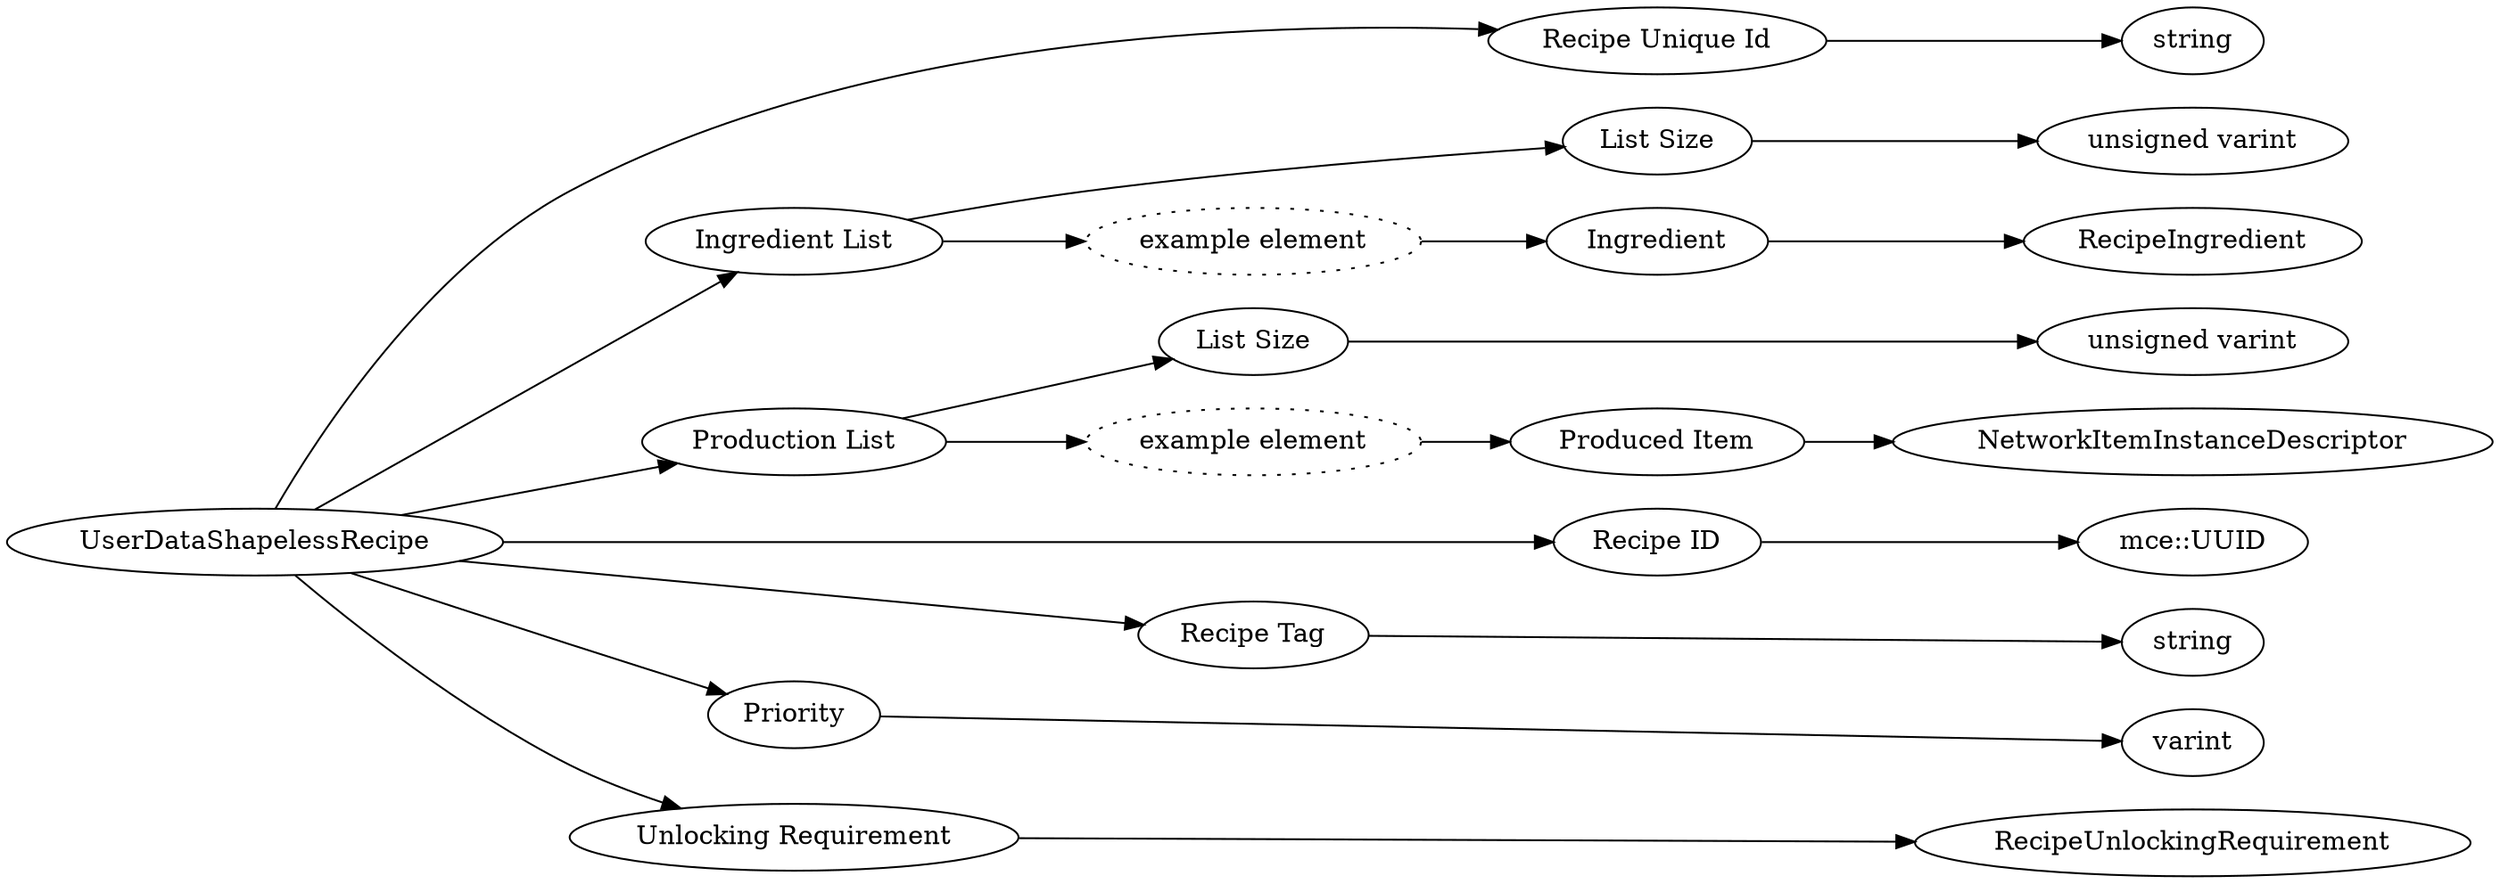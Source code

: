 digraph "UserDataShapelessRecipe" {
rankdir = LR
6
6 -> 7
7 -> 8
6 -> 9
9 -> 10
10 -> 11
9 -> 12
12 -> 13
13 -> 14
6 -> 15
15 -> 16
16 -> 17
15 -> 18
18 -> 19
19 -> 20
6 -> 21
21 -> 22
6 -> 23
23 -> 24
6 -> 25
25 -> 26
6 -> 27
27 -> 28

6 [label="UserDataShapelessRecipe",comment="name: \"UserDataShapelessRecipe\", typeName: \"\", id: 6, branchId: 0, recurseId: -1, attributes: 0, notes: \"\""];
7 [label="Recipe Unique Id",comment="name: \"Recipe Unique Id\", typeName: \"\", id: 7, branchId: 0, recurseId: -1, attributes: 0, notes: \"\""];
8 [label="string",comment="name: \"string\", typeName: \"\", id: 8, branchId: 0, recurseId: -1, attributes: 512, notes: \"\""];
9 [label="Ingredient List",comment="name: \"Ingredient List\", typeName: \"\", id: 9, branchId: 0, recurseId: -1, attributes: 8, notes: \"\""];
10 [label="List Size",comment="name: \"List Size\", typeName: \"\", id: 10, branchId: 0, recurseId: -1, attributes: 0, notes: \"\""];
11 [label="unsigned varint",comment="name: \"unsigned varint\", typeName: \"\", id: 11, branchId: 0, recurseId: -1, attributes: 512, notes: \"\""];
12 [label="example element",style=dotted,comment="name: \"example element\", typeName: \"\", id: 12, branchId: 0, recurseId: -1, attributes: 16, notes: \"\""];
13 [label="Ingredient",comment="name: \"Ingredient\", typeName: \"RecipeIngredient\", id: 13, branchId: 0, recurseId: -1, attributes: 256, notes: \"\""];
14 [label="RecipeIngredient",comment="name: \"RecipeIngredient\", typeName: \"\", id: 14, branchId: 0, recurseId: -1, attributes: 512, notes: \"\""];
15 [label="Production List",comment="name: \"Production List\", typeName: \"\", id: 15, branchId: 0, recurseId: -1, attributes: 8, notes: \"\""];
16 [label="List Size",comment="name: \"List Size\", typeName: \"\", id: 16, branchId: 0, recurseId: -1, attributes: 0, notes: \"\""];
17 [label="unsigned varint",comment="name: \"unsigned varint\", typeName: \"\", id: 17, branchId: 0, recurseId: -1, attributes: 512, notes: \"\""];
18 [label="example element",style=dotted,comment="name: \"example element\", typeName: \"\", id: 18, branchId: 0, recurseId: -1, attributes: 16, notes: \"\""];
19 [label="Produced Item",comment="name: \"Produced Item\", typeName: \"NetworkItemInstanceDescriptor\", id: 19, branchId: 0, recurseId: -1, attributes: 256, notes: \"\""];
20 [label="NetworkItemInstanceDescriptor",comment="name: \"NetworkItemInstanceDescriptor\", typeName: \"\", id: 20, branchId: 0, recurseId: -1, attributes: 512, notes: \"\""];
21 [label="Recipe ID",comment="name: \"Recipe ID\", typeName: \"mce::UUID\", id: 21, branchId: 0, recurseId: -1, attributes: 256, notes: \"\""];
22 [label="mce::UUID",comment="name: \"mce::UUID\", typeName: \"\", id: 22, branchId: 0, recurseId: -1, attributes: 512, notes: \"\""];
23 [label="Recipe Tag",comment="name: \"Recipe Tag\", typeName: \"\", id: 23, branchId: 0, recurseId: -1, attributes: 0, notes: \"Available ones: CARTOGRAPHY_TABLE, CRAFTING_TABLE, SMITHING_TABLE, STONECUTTER, FURNACE_TAG, BLAST_FURNACE_TAG, SMOKER_TAG, CAMPFIRE_TAG, SOUL_CAMPFIRE_TAG\""];
24 [label="string",comment="name: \"string\", typeName: \"\", id: 24, branchId: 0, recurseId: -1, attributes: 512, notes: \"\""];
25 [label="Priority",comment="name: \"Priority\", typeName: \"\", id: 25, branchId: 0, recurseId: -1, attributes: 0, notes: \"\""];
26 [label="varint",comment="name: \"varint\", typeName: \"\", id: 26, branchId: 0, recurseId: -1, attributes: 512, notes: \"\""];
27 [label="Unlocking Requirement",comment="name: \"Unlocking Requirement\", typeName: \"RecipeUnlockingRequirement\", id: 27, branchId: 0, recurseId: -1, attributes: 256, notes: \"\""];
28 [label="RecipeUnlockingRequirement",comment="name: \"RecipeUnlockingRequirement\", typeName: \"\", id: 28, branchId: 0, recurseId: -1, attributes: 512, notes: \"\""];
{ rank = max;8;11;14;17;20;22;24;26;28}

}
